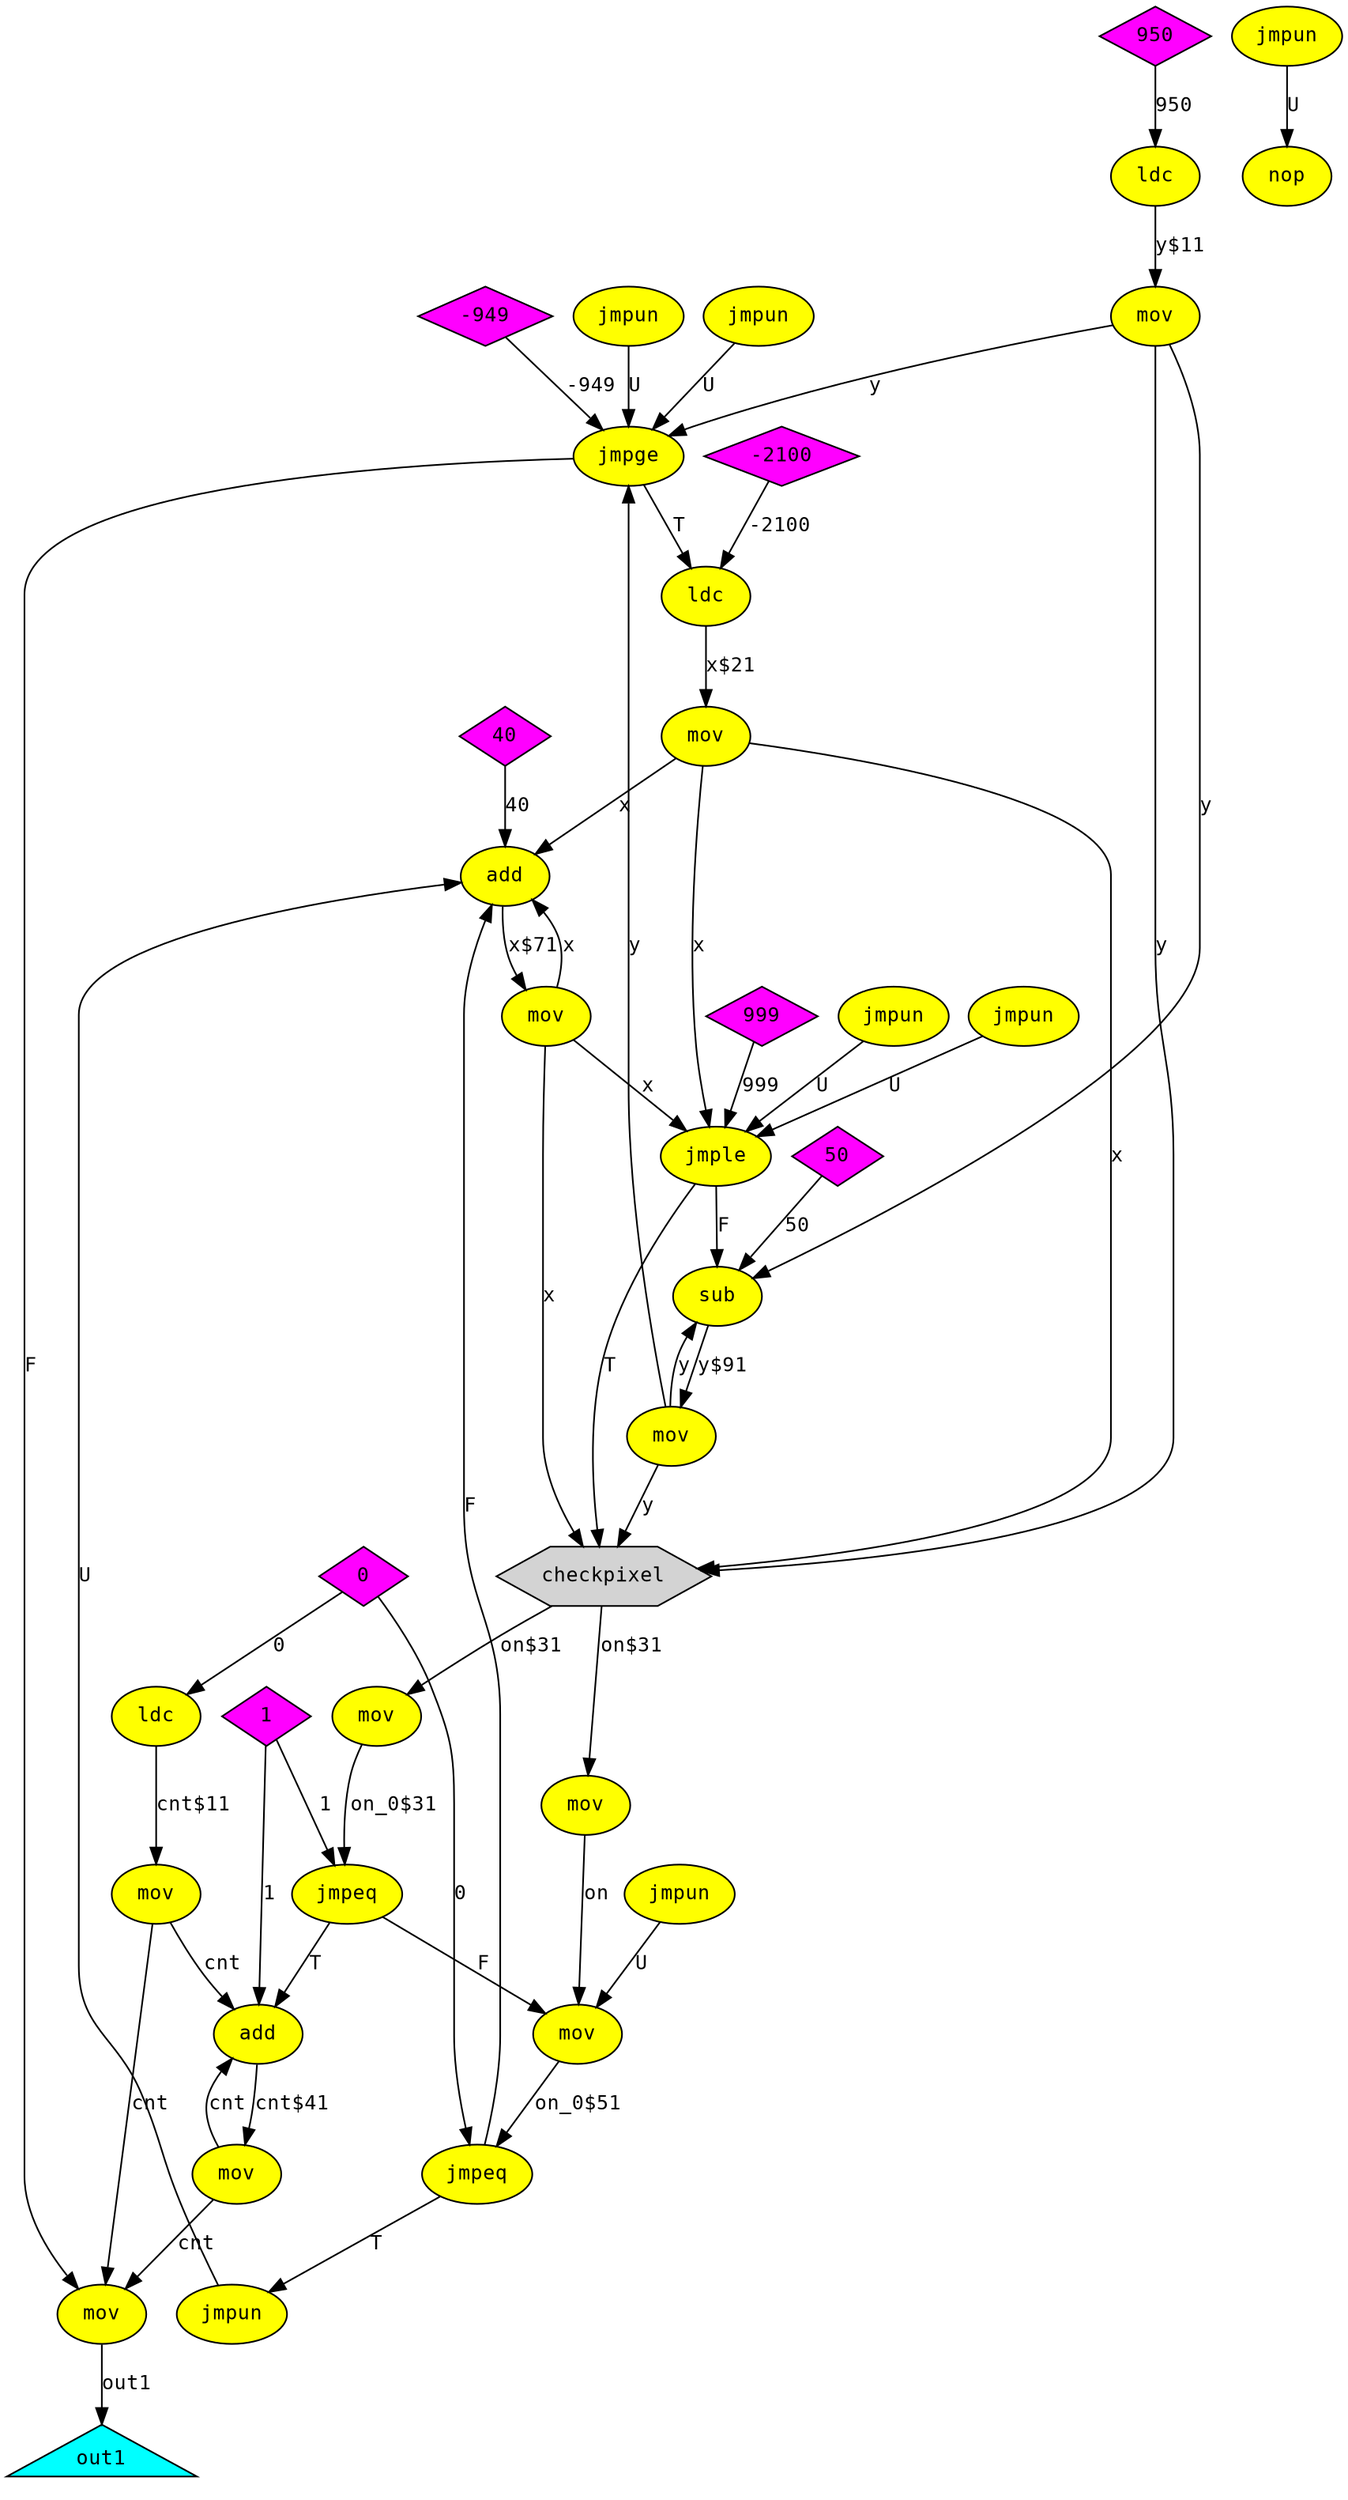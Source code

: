 digraph mandel
{
  graph [rankdir="TB", nodesep = "0.175"];
  node [fontname="Courier", fontsize="12", style="filled"];
  edge [fontname="Courier", fontsize="12"];

  add_12  [label="add", ntype="operation", argix="-1", dataspec="na", bb="4", shape="ellipse", fillcolor="yellow"];
  add_18  [label="add", ntype="operation", argix="-1", dataspec="na", bb="7", shape="ellipse", fillcolor="yellow"];
  checkpixel_8  [label="checkpixel", ntype="call", argix="-1", dataspec="na", bb="3", shape="hexagon", fillcolor="lightgray"];
  cnst0  [label="0", ntype="constant", argix="-1", dataspec="s32", bb="-1", shape="diamond", fillcolor="magenta"];
  cnst1  [label="1", ntype="constant", argix="-1", dataspec="s32", bb="-1", shape="diamond", fillcolor="magenta"];
  cnst40  [label="40", ntype="constant", argix="-1", dataspec="s32", bb="-1", shape="diamond", fillcolor="magenta"];
  cnst50  [label="50", ntype="constant", argix="-1", dataspec="s32", bb="-1", shape="diamond", fillcolor="magenta"];
  cnst950  [label="950", ntype="constant", argix="-1", dataspec="s32", bb="-1", shape="diamond", fillcolor="magenta"];
  cnst999  [label="999", ntype="constant", argix="-1", dataspec="s32", bb="-1", shape="diamond", fillcolor="magenta"];
  cnstm2100  [label="-2100", ntype="constant", argix="-1", dataspec="s32", bb="-1", shape="diamond", fillcolor="magenta"];
  cnstm949  [label="-949", ntype="constant", argix="-1", dataspec="s32", bb="-1", shape="diamond", fillcolor="magenta"];
  jmpeq_11  [label="jmpeq", ntype="operation", argix="-1", dataspec="na", bb="3", shape="ellipse", fillcolor="yellow"];
  jmpeq_16  [label="jmpeq", ntype="operation", argix="-1", dataspec="na", bb="5", shape="ellipse", fillcolor="yellow"];
  jmpge_25  [label="jmpge", ntype="operation", argix="-1", dataspec="na", bb="10", shape="ellipse", fillcolor="yellow"];
  jmple_21  [label="jmple", ntype="operation", argix="-1", dataspec="na", bb="8", shape="ellipse", fillcolor="yellow"];
  jmpun_14  [label="jmpun", ntype="operation", argix="-1", dataspec="na", bb="4", shape="ellipse", fillcolor="yellow"];
  jmpun_17  [label="jmpun", ntype="operation", argix="-1", dataspec="na", bb="6", shape="ellipse", fillcolor="yellow"];
  jmpun_20  [label="jmpun", ntype="operation", argix="-1", dataspec="na", bb="7", shape="ellipse", fillcolor="yellow"];
  jmpun_24  [label="jmpun", ntype="operation", argix="-1", dataspec="na", bb="9", shape="ellipse", fillcolor="yellow"];
  jmpun_27  [label="jmpun", ntype="operation", argix="-1", dataspec="na", bb="11", shape="ellipse", fillcolor="yellow"];
  jmpun_4  [label="jmpun", ntype="operation", argix="-1", dataspec="na", bb="1", shape="ellipse", fillcolor="yellow"];
  jmpun_7  [label="jmpun", ntype="operation", argix="-1", dataspec="na", bb="2", shape="ellipse", fillcolor="yellow"];
  ldc_0  [label="ldc", ntype="operation", argix="-1", dataspec="na", bb="1", shape="ellipse", fillcolor="yellow"];
  ldc_1  [label="ldc", ntype="operation", argix="-1", dataspec="na", bb="1", shape="ellipse", fillcolor="yellow"];
  ldc_5  [label="ldc", ntype="operation", argix="-1", dataspec="na", bb="2", shape="ellipse", fillcolor="yellow"];
  mov_10  [label="mov", ntype="operation", argix="-1", dataspec="na", bb="3", shape="ellipse", fillcolor="yellow"];
  mov_13  [label="mov", ntype="operation", argix="-1", dataspec="na", bb="4", shape="ellipse", fillcolor="yellow"];
  mov_15  [label="mov", ntype="operation", argix="-1", dataspec="na", bb="5", shape="ellipse", fillcolor="yellow"];
  mov_19  [label="mov", ntype="operation", argix="-1", dataspec="na", bb="7", shape="ellipse", fillcolor="yellow"];
  mov_2  [label="mov", ntype="operation", argix="-1", dataspec="na", bb="1", shape="ellipse", fillcolor="yellow"];
  mov_23  [label="mov", ntype="operation", argix="-1", dataspec="na", bb="9", shape="ellipse", fillcolor="yellow"];
  mov_26  [label="mov", ntype="operation", argix="-1", dataspec="na", bb="11", shape="ellipse", fillcolor="yellow"];
  mov_3  [label="mov", ntype="operation", argix="-1", dataspec="na", bb="1", shape="ellipse", fillcolor="yellow"];
  mov_6  [label="mov", ntype="operation", argix="-1", dataspec="na", bb="2", shape="ellipse", fillcolor="yellow"];
  mov_9  [label="mov", ntype="operation", argix="-1", dataspec="na", bb="3", shape="ellipse", fillcolor="yellow"];
  nop_28  [label="nop", ntype="operation", argix="-1", dataspec="na", bb="12", shape="ellipse", fillcolor="yellow"];
  out1  [label="out1", ntype="outvar", argix="0", dataspec="s32", bb="-1", shape="triangle", fillcolor="cyan"];
  sub_22  [label="sub", ntype="operation", argix="-1", dataspec="na", bb="9", shape="ellipse", fillcolor="yellow"];

  add_12 -> mov_13  [label="cnt$41", etype="D", vtype="localvar", order="1", argix="-1", dataspec="s32"];
  add_18 -> mov_19  [label="x$71", etype="D", vtype="localvar", order="1", argix="-1", dataspec="s32"];
  checkpixel_8 -> mov_10  [label="on$31", etype="D", vtype="localvar", order="1", argix="0", dataspec="s32"];
  checkpixel_8 -> mov_9  [label="on$31", etype="D", vtype="localvar", order="1", argix="0", dataspec="s32"];
  cnst0 -> jmpeq_16  [label="0", etype="D", vtype="globalvar", order="2", argix="-1", dataspec="s32"];
  cnst0 -> ldc_0  [label="0", etype="D", vtype="globalvar", order="1", argix="-1", dataspec="s32"];
  cnst1 -> add_12  [label="1", etype="D", vtype="globalvar", order="2", argix="-1", dataspec="s32"];
  cnst1 -> jmpeq_11  [label="1", etype="D", vtype="globalvar", order="2", argix="-1", dataspec="s32"];
  cnst40 -> add_18  [label="40", etype="D", vtype="globalvar", order="2", argix="-1", dataspec="s32"];
  cnst50 -> sub_22  [label="50", etype="D", vtype="globalvar", order="2", argix="-1", dataspec="s32"];
  cnst950 -> ldc_1  [label="950", etype="D", vtype="globalvar", order="1", argix="-1", dataspec="s32"];
  cnst999 -> jmple_21  [label="999", etype="D", vtype="globalvar", order="2", argix="-1", dataspec="s32"];
  cnstm2100 -> ldc_5  [label="-2100", etype="D", vtype="globalvar", order="1", argix="-1", dataspec="s32"];
  cnstm949 -> jmpge_25  [label="-949", etype="D", vtype="globalvar", order="2", argix="-1", dataspec="s32"];
  jmpeq_11 -> add_12  [label="T", etype="T", order="1", argix="-1", dataspec="u1"];
  jmpeq_11 -> mov_15  [label="F", etype="F", order="2", argix="-1", dataspec="u1"];
  jmpeq_16 -> add_18  [label="F", etype="F", order="2", argix="-1", dataspec="u1"];
  jmpeq_16 -> jmpun_17  [label="T", etype="T", order="1", argix="-1", dataspec="u1"];
  jmpge_25 -> ldc_5  [label="T", etype="T", order="1", argix="-1", dataspec="u1"];
  jmpge_25 -> mov_26  [label="F", etype="F", order="2", argix="-1", dataspec="u1"];
  jmple_21 -> checkpixel_8  [label="T", etype="T", order="1", argix="-1", dataspec="u1"];
  jmple_21 -> sub_22  [label="F", etype="F", order="2", argix="-1", dataspec="u1"];
  jmpun_14 -> mov_15  [label="U", etype="U", order="1", argix="-1", dataspec="u1"];
  jmpun_17 -> add_18  [label="U", etype="U", order="1", argix="-1", dataspec="u1"];
  jmpun_20 -> jmple_21  [label="U", etype="U", order="1", argix="-1", dataspec="u1"];
  jmpun_24 -> jmpge_25  [label="U", etype="U", order="1", argix="-1", dataspec="u1"];
  jmpun_27 -> nop_28  [label="U", etype="U", order="1", argix="-1", dataspec="u1"];
  jmpun_4 -> jmpge_25  [label="U", etype="U", order="1", argix="-1", dataspec="u1"];
  jmpun_7 -> jmple_21  [label="U", etype="U", order="1", argix="-1", dataspec="u1"];
  ldc_0 -> mov_3  [label="cnt$11", etype="D", vtype="localvar", order="1", argix="-1", dataspec="s32"];
  ldc_1 -> mov_2  [label="y$11", etype="D", vtype="localvar", order="1", argix="-1", dataspec="s32"];
  ldc_5 -> mov_6  [label="x$21", etype="D", vtype="localvar", order="1", argix="-1", dataspec="s32"];
  mov_10 -> mov_15  [label="on", etype="D", vtype="localvar", order="1", argix="-1", dataspec="s32"];
  mov_13 -> add_12  [label="cnt", etype="D", vtype="localvar", order="1", argix="-1", dataspec="s32"];
  mov_13 -> mov_26  [label="cnt", etype="D", vtype="localvar", order="1", argix="-1", dataspec="s32"];
  mov_15 -> jmpeq_16  [label="on_0$51", etype="D", vtype="localvar", order="1", argix="-1", dataspec="s32"];
  mov_19 -> add_18  [label="x", etype="D", vtype="localvar", order="1", argix="-1", dataspec="s32"];
  mov_19 -> checkpixel_8  [label="x", etype="D", vtype="localvar", order="1", argix="-1", dataspec="s32"];
  mov_19 -> jmple_21  [label="x", etype="D", vtype="localvar", order="1", argix="-1", dataspec="s32"];
  mov_23 -> checkpixel_8  [label="y", etype="D", vtype="localvar", order="2", argix="-1", dataspec="s32"];
  mov_23 -> jmpge_25  [label="y", etype="D", vtype="localvar", order="1", argix="-1", dataspec="s32"];
  mov_23 -> sub_22  [label="y", etype="D", vtype="localvar", order="1", argix="-1", dataspec="s32"];
  mov_26 -> out1  [label="out1", etype="D", vtype="outarg", order="1", argix="-1", dataspec="s32"];
  mov_2 -> checkpixel_8  [label="y", etype="D", vtype="localvar", order="2", argix="-1", dataspec="s32"];
  mov_2 -> jmpge_25  [label="y", etype="D", vtype="localvar", order="1", argix="-1", dataspec="s32"];
  mov_2 -> sub_22  [label="y", etype="D", vtype="localvar", order="1", argix="-1", dataspec="s32"];
  mov_3 -> add_12  [label="cnt", etype="D", vtype="localvar", order="1", argix="-1", dataspec="s32"];
  mov_3 -> mov_26  [label="cnt", etype="D", vtype="localvar", order="1", argix="-1", dataspec="s32"];
  mov_6 -> add_18  [label="x", etype="D", vtype="localvar", order="1", argix="-1", dataspec="s32"];
  mov_6 -> checkpixel_8  [label="x", etype="D", vtype="localvar", order="1", argix="-1", dataspec="s32"];
  mov_6 -> jmple_21  [label="x", etype="D", vtype="localvar", order="1", argix="-1", dataspec="s32"];
  mov_9 -> jmpeq_11  [label="on_0$31", etype="D", vtype="localvar", order="1", argix="-1", dataspec="s32"];
  sub_22 -> mov_23  [label="y$91", etype="D", vtype="localvar", order="1", argix="-1", dataspec="s32"];

}
